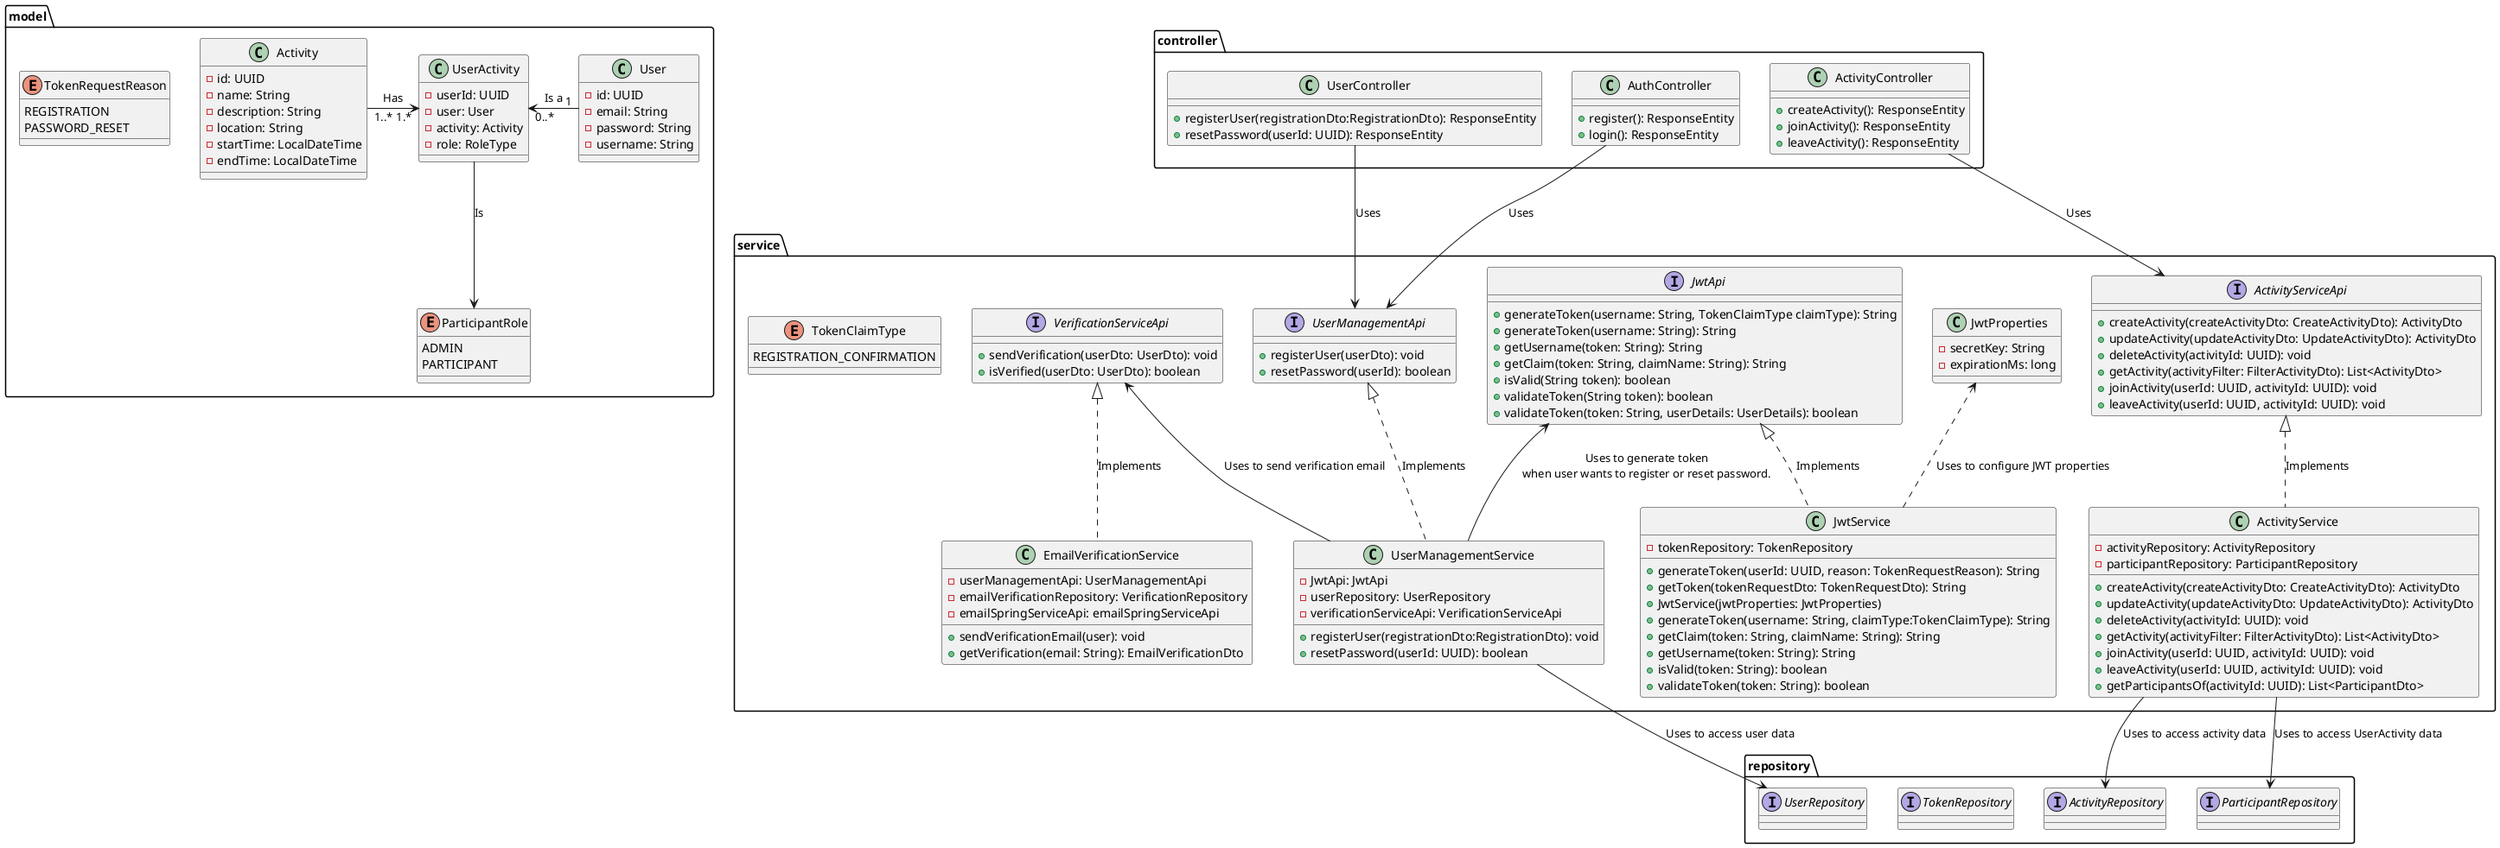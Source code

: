 @startuml
package model {
    class User {
        -id: UUID
        -email: String
        -password: String
        -username: String
    }
    enum TokenRequestReason {
        REGISTRATION
        PASSWORD_RESET
    }
    enum ParticipantRole {
        ADMIN
        PARTICIPANT
    }
    class UserActivity {
        -userId: UUID
        -user: User
        -activity: Activity
        -role: RoleType
    }
    class Activity {
        -id: UUID
        -name: String
        -description: String
        -location: String
        -startTime: LocalDateTime
        -endTime: LocalDateTime
    }

    User "1" -l-> "0..*" UserActivity: Is a
    Activity "1..*" -r-> "1.*" UserActivity : Has
    UserActivity -d-> ParticipantRole: Is
}

package repository {
    interface UserRepository
    interface ActivityRepository
    interface TokenRepository
    interface ParticipantRepository
}

package service {
    class JwtService {
        -tokenRepository: TokenRepository
        +generateToken(userId: UUID, reason: TokenRequestReason): String
        +getToken(tokenRequestDto: TokenRequestDto): String
        +JwtService(jwtProperties: JwtProperties)
        +generateToken(username: String, claimType:TokenClaimType): String
        +getClaim(token: String, claimName: String): String
        +getUsername(token: String): String
        +isValid(token: String): boolean
        +validateToken(token: String): boolean
    }

    enum TokenClaimType {
        REGISTRATION_CONFIRMATION
    }

    class JwtProperties {
        -secretKey: String
        -expirationMs: long
    }

    interface JwtApi {
        +generateToken(username: String, TokenClaimType claimType): String
        +generateToken(username: String): String
        +getUsername(token: String): String
        +getClaim(token: String, claimName: String): String
        +isValid(String token): boolean
        +validateToken(String token): boolean
        +validateToken(token: String, userDetails: UserDetails): boolean
    }

    class UserManagementService {
        -JwtApi: JwtApi
        -userRepository: UserRepository
        -verificationServiceApi: VerificationServiceApi
        +registerUser(registrationDto:RegistrationDto): void
        +resetPassword(userId: UUID): boolean
    }

    interface UserManagementApi {
        +registerUser(userDto): void
        +resetPassword(userId): boolean
    }

    class ActivityService {
        -activityRepository: ActivityRepository
        -participantRepository: ParticipantRepository
        +createActivity(createActivityDto: CreateActivityDto): ActivityDto
        +updateActivity(updateActivityDto: UpdateActivityDto): ActivityDto
        +deleteActivity(activityId: UUID): void
        +getActivity(activityFilter: FilterActivityDto): List<ActivityDto>
        +joinActivity(userId: UUID, activityId: UUID): void
        +leaveActivity(userId: UUID, activityId: UUID): void
        +getParticipantsOf(activityId: UUID): List<ParticipantDto>
    }

    interface ActivityServiceApi {
        +createActivity(createActivityDto: CreateActivityDto): ActivityDto
        +updateActivity(updateActivityDto: UpdateActivityDto): ActivityDto
        +deleteActivity(activityId: UUID): void
        +getActivity(activityFilter: FilterActivityDto): List<ActivityDto>
        +joinActivity(userId: UUID, activityId: UUID): void
        +leaveActivity(userId: UUID, activityId: UUID): void
    }

    class EmailVerificationService {
        -userManagementApi: UserManagementApi
        -emailVerificationRepository: VerificationRepository
        -emailSpringServiceApi: emailSpringServiceApi
        +sendVerificationEmail(user): void
        +getVerification(email: String): EmailVerificationDto
    }

    interface VerificationServiceApi {
        +sendVerification(userDto: UserDto): void
        +isVerified(userDto: UserDto): boolean
    }

    JwtService .u.|> JwtApi: Implements
    JwtService .u.> JwtProperties: Uses to configure JWT properties
    UserManagementService .u.|> UserManagementApi: Implements
    ActivityService .u.|> ActivityServiceApi: Implements
    EmailVerificationService .u.|> VerificationServiceApi: Implements

    UserManagementService -d-> repository.UserRepository: Uses to access user data
    UserManagementService -u-> VerificationServiceApi: Uses to send verification email
    UserManagementService -u-> JwtApi: Uses to generate token\nwhen user wants to register or reset password.
    ActivityService -d-> repository.ActivityRepository: Uses to access activity data
    ActivityService -d-> repository.ParticipantRepository: Uses to access UserActivity data
}

package controller {
    class AuthController {
        +register(): ResponseEntity
        +login(): ResponseEntity
    }

    class ActivityController {
        +createActivity(): ResponseEntity
        +joinActivity(): ResponseEntity
        +leaveActivity(): ResponseEntity
    }

    class UserController {
        +registerUser(registrationDto:RegistrationDto): ResponseEntity
        +resetPassword(userId: UUID): ResponseEntity
    }

    AuthController -d-> service.UserManagementApi: Uses
    ActivityController -d-> service.ActivityServiceApi: Uses
    UserController -d-> service.UserManagementApi: Uses
}

@enduml
